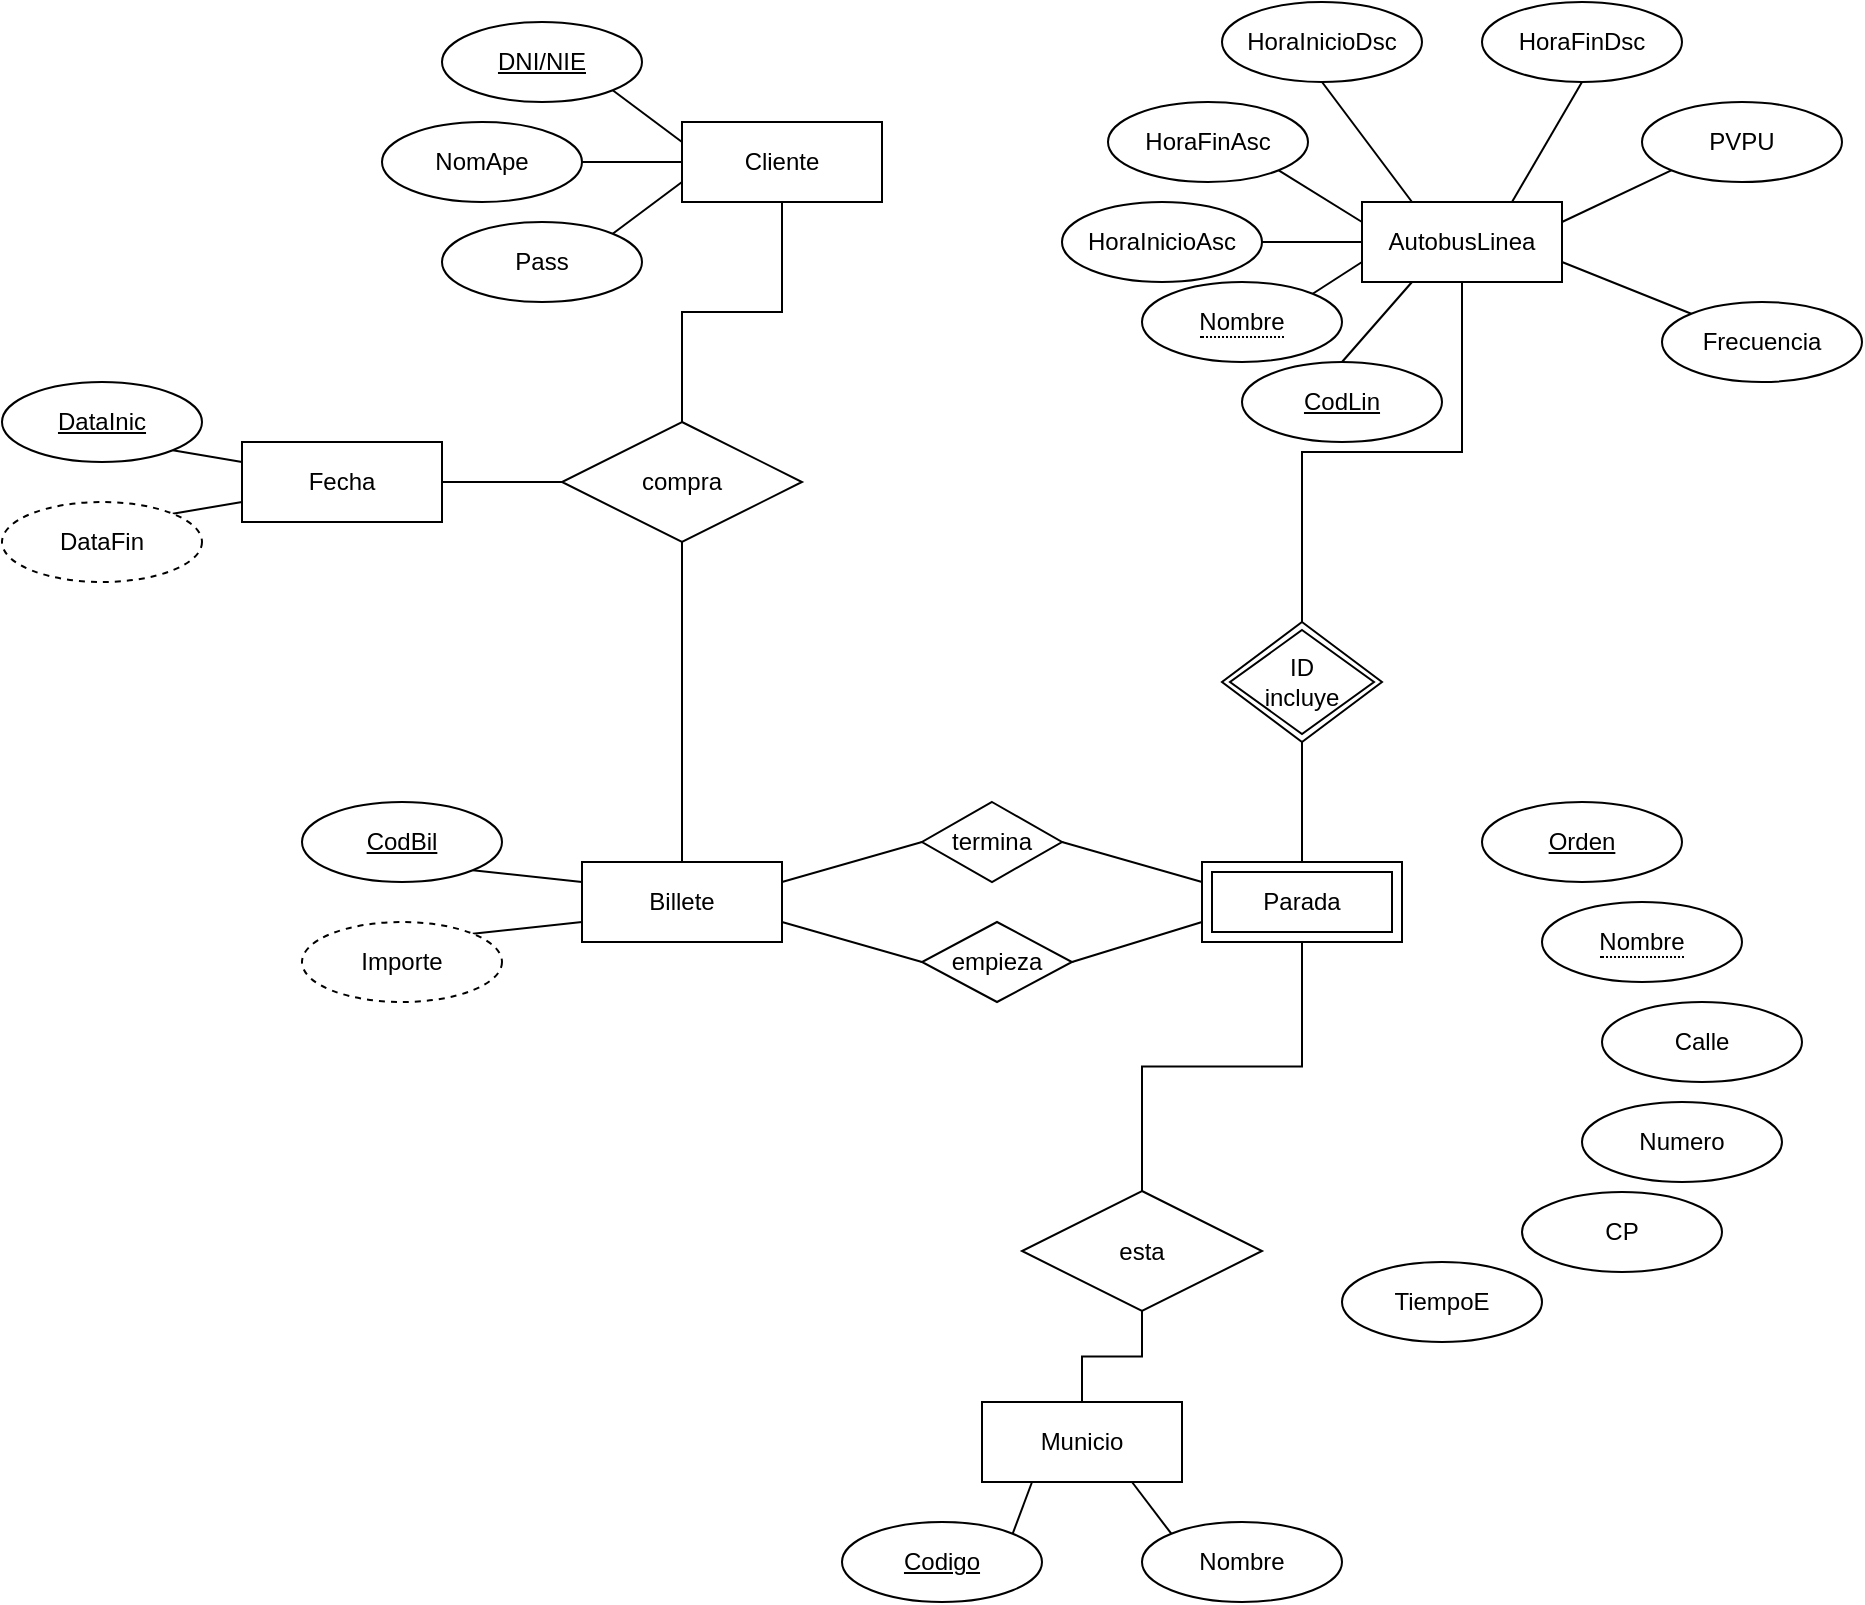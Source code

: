 <mxfile version="15.6.8" type="device"><diagram id="OvVpcNCwDSGXNPwE7iaQ" name="Page-1"><mxGraphModel dx="2264" dy="655" grid="1" gridSize="10" guides="1" tooltips="1" connect="1" arrows="1" fold="1" page="1" pageScale="1" pageWidth="827" pageHeight="1169" math="0" shadow="0"><root><mxCell id="0"/><mxCell id="1" parent="0"/><mxCell id="o8njkAdLLGlydQavCxA5-30" style="edgeStyle=orthogonalEdgeStyle;rounded=0;orthogonalLoop=1;jettySize=auto;html=1;exitX=0.5;exitY=1;exitDx=0;exitDy=0;entryX=0.5;entryY=0;entryDx=0;entryDy=0;endArrow=none;endFill=0;" edge="1" parent="1" source="znGDjfovSy60RJBZocbZ-1" target="o8njkAdLLGlydQavCxA5-1"><mxGeometry relative="1" as="geometry"/></mxCell><mxCell id="o8njkAdLLGlydQavCxA5-36" style="edgeStyle=none;rounded=0;orthogonalLoop=1;jettySize=auto;html=1;exitX=0;exitY=0.5;exitDx=0;exitDy=0;entryX=1;entryY=0.5;entryDx=0;entryDy=0;endArrow=none;endFill=0;" edge="1" parent="1" source="znGDjfovSy60RJBZocbZ-1" target="znGDjfovSy60RJBZocbZ-2"><mxGeometry relative="1" as="geometry"/></mxCell><mxCell id="znGDjfovSy60RJBZocbZ-1" value="Cliente" style="whiteSpace=wrap;html=1;align=center;" parent="1" vertex="1"><mxGeometry x="200" y="260" width="100" height="40" as="geometry"/></mxCell><mxCell id="znGDjfovSy60RJBZocbZ-2" value="NomApe" style="ellipse;whiteSpace=wrap;html=1;align=center;" parent="1" vertex="1"><mxGeometry x="50" y="260" width="100" height="40" as="geometry"/></mxCell><mxCell id="o8njkAdLLGlydQavCxA5-38" style="edgeStyle=none;rounded=0;orthogonalLoop=1;jettySize=auto;html=1;exitX=1;exitY=1;exitDx=0;exitDy=0;entryX=0;entryY=0.25;entryDx=0;entryDy=0;endArrow=none;endFill=0;" edge="1" parent="1" source="znGDjfovSy60RJBZocbZ-3" target="znGDjfovSy60RJBZocbZ-1"><mxGeometry relative="1" as="geometry"/></mxCell><mxCell id="znGDjfovSy60RJBZocbZ-3" value="DNI/NIE" style="ellipse;whiteSpace=wrap;html=1;align=center;fontStyle=4;" parent="1" vertex="1"><mxGeometry x="80" y="210" width="100" height="40" as="geometry"/></mxCell><mxCell id="o8njkAdLLGlydQavCxA5-37" style="edgeStyle=none;rounded=0;orthogonalLoop=1;jettySize=auto;html=1;exitX=1;exitY=0;exitDx=0;exitDy=0;entryX=0;entryY=0.75;entryDx=0;entryDy=0;endArrow=none;endFill=0;" edge="1" parent="1" source="znGDjfovSy60RJBZocbZ-4" target="znGDjfovSy60RJBZocbZ-1"><mxGeometry relative="1" as="geometry"/></mxCell><mxCell id="znGDjfovSy60RJBZocbZ-4" value="Pass" style="ellipse;whiteSpace=wrap;html=1;align=center;" parent="1" vertex="1"><mxGeometry x="80" y="310" width="100" height="40" as="geometry"/></mxCell><mxCell id="o8njkAdLLGlydQavCxA5-32" style="edgeStyle=orthogonalEdgeStyle;rounded=0;orthogonalLoop=1;jettySize=auto;html=1;exitX=0.5;exitY=1;exitDx=0;exitDy=0;entryX=0.5;entryY=0;entryDx=0;entryDy=0;endArrow=none;endFill=0;" edge="1" parent="1" source="znGDjfovSy60RJBZocbZ-5" target="znGDjfovSy60RJBZocbZ-24"><mxGeometry relative="1" as="geometry"/></mxCell><mxCell id="znGDjfovSy60RJBZocbZ-5" value="AutobusLinea" style="whiteSpace=wrap;html=1;align=center;" parent="1" vertex="1"><mxGeometry x="540" y="300" width="100" height="40" as="geometry"/></mxCell><mxCell id="o8njkAdLLGlydQavCxA5-43" style="edgeStyle=none;rounded=0;orthogonalLoop=1;jettySize=auto;html=1;exitX=0.5;exitY=0;exitDx=0;exitDy=0;entryX=0.25;entryY=1;entryDx=0;entryDy=0;endArrow=none;endFill=0;" edge="1" parent="1" source="znGDjfovSy60RJBZocbZ-6" target="znGDjfovSy60RJBZocbZ-5"><mxGeometry relative="1" as="geometry"/></mxCell><mxCell id="znGDjfovSy60RJBZocbZ-6" value="CodLin" style="ellipse;whiteSpace=wrap;html=1;align=center;fontStyle=4;" parent="1" vertex="1"><mxGeometry x="480" y="380" width="100" height="40" as="geometry"/></mxCell><mxCell id="o8njkAdLLGlydQavCxA5-44" style="edgeStyle=none;rounded=0;orthogonalLoop=1;jettySize=auto;html=1;exitX=1;exitY=0;exitDx=0;exitDy=0;entryX=0;entryY=0.75;entryDx=0;entryDy=0;endArrow=none;endFill=0;" edge="1" parent="1" source="znGDjfovSy60RJBZocbZ-7" target="znGDjfovSy60RJBZocbZ-5"><mxGeometry relative="1" as="geometry"/></mxCell><mxCell id="znGDjfovSy60RJBZocbZ-7" value="&lt;span style=&quot;border-bottom: 1px dotted&quot;&gt;Nombre&lt;/span&gt;" style="ellipse;whiteSpace=wrap;html=1;align=center;" parent="1" vertex="1"><mxGeometry x="430" y="340" width="100" height="40" as="geometry"/></mxCell><mxCell id="o8njkAdLLGlydQavCxA5-22" style="edgeStyle=orthogonalEdgeStyle;rounded=0;orthogonalLoop=1;jettySize=auto;html=1;exitX=0.5;exitY=1;exitDx=0;exitDy=0;entryX=0.5;entryY=0;entryDx=0;entryDy=0;endArrow=none;endFill=0;" edge="1" parent="1" source="znGDjfovSy60RJBZocbZ-9" target="znGDjfovSy60RJBZocbZ-27"><mxGeometry relative="1" as="geometry"/></mxCell><mxCell id="znGDjfovSy60RJBZocbZ-9" value="Parada" style="shape=ext;margin=3;double=1;whiteSpace=wrap;html=1;align=center;" parent="1" vertex="1"><mxGeometry x="460" y="630" width="100" height="40" as="geometry"/></mxCell><mxCell id="o8njkAdLLGlydQavCxA5-45" style="edgeStyle=none;rounded=0;orthogonalLoop=1;jettySize=auto;html=1;exitX=1;exitY=0.5;exitDx=0;exitDy=0;entryX=0;entryY=0.5;entryDx=0;entryDy=0;endArrow=none;endFill=0;" edge="1" parent="1" source="znGDjfovSy60RJBZocbZ-10" target="znGDjfovSy60RJBZocbZ-5"><mxGeometry relative="1" as="geometry"/></mxCell><mxCell id="znGDjfovSy60RJBZocbZ-10" value="HoraInicioAsc" style="ellipse;whiteSpace=wrap;html=1;align=center;" parent="1" vertex="1"><mxGeometry x="390" y="300" width="100" height="40" as="geometry"/></mxCell><mxCell id="o8njkAdLLGlydQavCxA5-46" style="edgeStyle=none;rounded=0;orthogonalLoop=1;jettySize=auto;html=1;exitX=1;exitY=1;exitDx=0;exitDy=0;entryX=0;entryY=0.25;entryDx=0;entryDy=0;endArrow=none;endFill=0;" edge="1" parent="1" source="znGDjfovSy60RJBZocbZ-11" target="znGDjfovSy60RJBZocbZ-5"><mxGeometry relative="1" as="geometry"/></mxCell><mxCell id="znGDjfovSy60RJBZocbZ-11" value="HoraFinAsc" style="ellipse;whiteSpace=wrap;html=1;align=center;" parent="1" vertex="1"><mxGeometry x="413" y="250" width="100" height="40" as="geometry"/></mxCell><mxCell id="o8njkAdLLGlydQavCxA5-47" style="edgeStyle=none;rounded=0;orthogonalLoop=1;jettySize=auto;html=1;exitX=0.5;exitY=1;exitDx=0;exitDy=0;entryX=0.25;entryY=0;entryDx=0;entryDy=0;endArrow=none;endFill=0;" edge="1" parent="1" source="znGDjfovSy60RJBZocbZ-12" target="znGDjfovSy60RJBZocbZ-5"><mxGeometry relative="1" as="geometry"/></mxCell><mxCell id="znGDjfovSy60RJBZocbZ-12" value="HoraInicioDsc" style="ellipse;whiteSpace=wrap;html=1;align=center;" parent="1" vertex="1"><mxGeometry x="470" y="200" width="100" height="40" as="geometry"/></mxCell><mxCell id="o8njkAdLLGlydQavCxA5-48" style="edgeStyle=none;rounded=0;orthogonalLoop=1;jettySize=auto;html=1;exitX=0.5;exitY=1;exitDx=0;exitDy=0;entryX=0.75;entryY=0;entryDx=0;entryDy=0;endArrow=none;endFill=0;" edge="1" parent="1" source="znGDjfovSy60RJBZocbZ-13" target="znGDjfovSy60RJBZocbZ-5"><mxGeometry relative="1" as="geometry"/></mxCell><mxCell id="znGDjfovSy60RJBZocbZ-13" value="HoraFinDsc" style="ellipse;whiteSpace=wrap;html=1;align=center;" parent="1" vertex="1"><mxGeometry x="600" y="200" width="100" height="40" as="geometry"/></mxCell><mxCell id="o8njkAdLLGlydQavCxA5-50" style="edgeStyle=none;rounded=0;orthogonalLoop=1;jettySize=auto;html=1;exitX=0;exitY=0;exitDx=0;exitDy=0;entryX=1;entryY=0.75;entryDx=0;entryDy=0;endArrow=none;endFill=0;" edge="1" parent="1" source="znGDjfovSy60RJBZocbZ-14" target="znGDjfovSy60RJBZocbZ-5"><mxGeometry relative="1" as="geometry"/></mxCell><mxCell id="znGDjfovSy60RJBZocbZ-14" value="Frecuencia" style="ellipse;whiteSpace=wrap;html=1;align=center;" parent="1" vertex="1"><mxGeometry x="690" y="350" width="100" height="40" as="geometry"/></mxCell><mxCell id="znGDjfovSy60RJBZocbZ-15" value="Orden" style="ellipse;whiteSpace=wrap;html=1;align=center;fontStyle=4;" parent="1" vertex="1"><mxGeometry x="600" y="600" width="100" height="40" as="geometry"/></mxCell><mxCell id="znGDjfovSy60RJBZocbZ-16" value="&lt;span style=&quot;border-bottom: 1px dotted&quot;&gt;Nombre&lt;/span&gt;" style="ellipse;whiteSpace=wrap;html=1;align=center;" parent="1" vertex="1"><mxGeometry x="630" y="650" width="100" height="40" as="geometry"/></mxCell><mxCell id="znGDjfovSy60RJBZocbZ-17" value="Calle" style="ellipse;whiteSpace=wrap;html=1;align=center;" parent="1" vertex="1"><mxGeometry x="660" y="700" width="100" height="40" as="geometry"/></mxCell><mxCell id="znGDjfovSy60RJBZocbZ-19" value="Numero" style="ellipse;whiteSpace=wrap;html=1;align=center;" parent="1" vertex="1"><mxGeometry x="650" y="750" width="100" height="40" as="geometry"/></mxCell><mxCell id="znGDjfovSy60RJBZocbZ-20" value="CP" style="ellipse;whiteSpace=wrap;html=1;align=center;" parent="1" vertex="1"><mxGeometry x="620" y="795" width="100" height="40" as="geometry"/></mxCell><mxCell id="znGDjfovSy60RJBZocbZ-21" value="Municio" style="whiteSpace=wrap;html=1;align=center;" parent="1" vertex="1"><mxGeometry x="350" y="900" width="100" height="40" as="geometry"/></mxCell><mxCell id="o8njkAdLLGlydQavCxA5-34" style="rounded=0;orthogonalLoop=1;jettySize=auto;html=1;exitX=1;exitY=0;exitDx=0;exitDy=0;entryX=0.25;entryY=1;entryDx=0;entryDy=0;endArrow=none;endFill=0;" edge="1" parent="1" source="znGDjfovSy60RJBZocbZ-22" target="znGDjfovSy60RJBZocbZ-21"><mxGeometry relative="1" as="geometry"/></mxCell><mxCell id="znGDjfovSy60RJBZocbZ-22" value="Codigo" style="ellipse;whiteSpace=wrap;html=1;align=center;fontStyle=4;" parent="1" vertex="1"><mxGeometry x="280" y="960" width="100" height="40" as="geometry"/></mxCell><mxCell id="o8njkAdLLGlydQavCxA5-35" style="edgeStyle=none;rounded=0;orthogonalLoop=1;jettySize=auto;html=1;exitX=0;exitY=0;exitDx=0;exitDy=0;entryX=0.75;entryY=1;entryDx=0;entryDy=0;endArrow=none;endFill=0;" edge="1" parent="1" source="znGDjfovSy60RJBZocbZ-23" target="znGDjfovSy60RJBZocbZ-21"><mxGeometry relative="1" as="geometry"/></mxCell><mxCell id="znGDjfovSy60RJBZocbZ-23" value="Nombre" style="ellipse;whiteSpace=wrap;html=1;align=center;" parent="1" vertex="1"><mxGeometry x="430" y="960" width="100" height="40" as="geometry"/></mxCell><mxCell id="o8njkAdLLGlydQavCxA5-33" style="edgeStyle=orthogonalEdgeStyle;rounded=0;orthogonalLoop=1;jettySize=auto;html=1;exitX=0.5;exitY=1;exitDx=0;exitDy=0;entryX=0.5;entryY=0;entryDx=0;entryDy=0;endArrow=none;endFill=0;" edge="1" parent="1" source="znGDjfovSy60RJBZocbZ-24" target="znGDjfovSy60RJBZocbZ-9"><mxGeometry relative="1" as="geometry"/></mxCell><mxCell id="znGDjfovSy60RJBZocbZ-24" value="ID&lt;br&gt;incluye" style="shape=rhombus;double=1;perimeter=rhombusPerimeter;whiteSpace=wrap;html=1;align=center;" parent="1" vertex="1"><mxGeometry x="470" y="510" width="80" height="60" as="geometry"/></mxCell><mxCell id="znGDjfovSy60RJBZocbZ-29" style="edgeStyle=orthogonalEdgeStyle;rounded=0;orthogonalLoop=1;jettySize=auto;html=1;exitX=0.5;exitY=1;exitDx=0;exitDy=0;entryX=0.5;entryY=0;entryDx=0;entryDy=0;endArrow=none;endFill=0;" parent="1" source="znGDjfovSy60RJBZocbZ-27" target="znGDjfovSy60RJBZocbZ-21" edge="1"><mxGeometry relative="1" as="geometry"/></mxCell><mxCell id="znGDjfovSy60RJBZocbZ-27" value="esta" style="shape=rhombus;perimeter=rhombusPerimeter;whiteSpace=wrap;html=1;align=center;" parent="1" vertex="1"><mxGeometry x="370" y="794.5" width="120" height="60" as="geometry"/></mxCell><mxCell id="o8njkAdLLGlydQavCxA5-49" style="edgeStyle=none;rounded=0;orthogonalLoop=1;jettySize=auto;html=1;exitX=0;exitY=1;exitDx=0;exitDy=0;entryX=1;entryY=0.25;entryDx=0;entryDy=0;endArrow=none;endFill=0;" edge="1" parent="1" source="znGDjfovSy60RJBZocbZ-30" target="znGDjfovSy60RJBZocbZ-5"><mxGeometry relative="1" as="geometry"/></mxCell><mxCell id="znGDjfovSy60RJBZocbZ-30" value="PVPU" style="ellipse;whiteSpace=wrap;html=1;align=center;" parent="1" vertex="1"><mxGeometry x="680" y="250" width="100" height="40" as="geometry"/></mxCell><mxCell id="znGDjfovSy60RJBZocbZ-31" value="TiempoE" style="ellipse;whiteSpace=wrap;html=1;align=center;" parent="1" vertex="1"><mxGeometry x="530" y="830" width="100" height="40" as="geometry"/></mxCell><mxCell id="znGDjfovSy60RJBZocbZ-32" value="Billete" style="whiteSpace=wrap;html=1;align=center;" parent="1" vertex="1"><mxGeometry x="150" y="630" width="100" height="40" as="geometry"/></mxCell><mxCell id="o8njkAdLLGlydQavCxA5-39" style="edgeStyle=none;rounded=0;orthogonalLoop=1;jettySize=auto;html=1;exitX=1;exitY=1;exitDx=0;exitDy=0;entryX=0;entryY=0.25;entryDx=0;entryDy=0;endArrow=none;endFill=0;" edge="1" parent="1" source="znGDjfovSy60RJBZocbZ-33" target="znGDjfovSy60RJBZocbZ-32"><mxGeometry relative="1" as="geometry"/></mxCell><mxCell id="znGDjfovSy60RJBZocbZ-33" value="CodBil" style="ellipse;whiteSpace=wrap;html=1;align=center;fontStyle=4;" parent="1" vertex="1"><mxGeometry x="10" y="600" width="100" height="40" as="geometry"/></mxCell><mxCell id="o8njkAdLLGlydQavCxA5-29" style="edgeStyle=orthogonalEdgeStyle;rounded=0;orthogonalLoop=1;jettySize=auto;html=1;exitX=0.5;exitY=1;exitDx=0;exitDy=0;entryX=0.5;entryY=0;entryDx=0;entryDy=0;endArrow=none;endFill=0;" edge="1" parent="1" source="o8njkAdLLGlydQavCxA5-1" target="znGDjfovSy60RJBZocbZ-32"><mxGeometry relative="1" as="geometry"/></mxCell><mxCell id="o8njkAdLLGlydQavCxA5-1" value="compra" style="shape=rhombus;perimeter=rhombusPerimeter;whiteSpace=wrap;html=1;align=center;" vertex="1" parent="1"><mxGeometry x="140" y="410" width="120" height="60" as="geometry"/></mxCell><mxCell id="o8njkAdLLGlydQavCxA5-53" style="edgeStyle=none;rounded=0;orthogonalLoop=1;jettySize=auto;html=1;exitX=1;exitY=0.5;exitDx=0;exitDy=0;entryX=0;entryY=0.75;entryDx=0;entryDy=0;endArrow=none;endFill=0;" edge="1" parent="1" source="o8njkAdLLGlydQavCxA5-4" target="znGDjfovSy60RJBZocbZ-9"><mxGeometry relative="1" as="geometry"/></mxCell><mxCell id="o8njkAdLLGlydQavCxA5-54" style="edgeStyle=none;rounded=0;orthogonalLoop=1;jettySize=auto;html=1;exitX=0;exitY=0.5;exitDx=0;exitDy=0;entryX=1;entryY=0.75;entryDx=0;entryDy=0;endArrow=none;endFill=0;" edge="1" parent="1" source="o8njkAdLLGlydQavCxA5-4" target="znGDjfovSy60RJBZocbZ-32"><mxGeometry relative="1" as="geometry"/></mxCell><mxCell id="o8njkAdLLGlydQavCxA5-4" value="empieza" style="shape=rhombus;perimeter=rhombusPerimeter;whiteSpace=wrap;html=1;align=center;" vertex="1" parent="1"><mxGeometry x="320" y="660" width="75" height="40" as="geometry"/></mxCell><mxCell id="o8njkAdLLGlydQavCxA5-51" style="edgeStyle=none;rounded=0;orthogonalLoop=1;jettySize=auto;html=1;exitX=1;exitY=0.5;exitDx=0;exitDy=0;entryX=0;entryY=0.25;entryDx=0;entryDy=0;endArrow=none;endFill=0;" edge="1" parent="1" source="o8njkAdLLGlydQavCxA5-5" target="znGDjfovSy60RJBZocbZ-9"><mxGeometry relative="1" as="geometry"/></mxCell><mxCell id="o8njkAdLLGlydQavCxA5-52" style="edgeStyle=none;rounded=0;orthogonalLoop=1;jettySize=auto;html=1;exitX=0;exitY=0.5;exitDx=0;exitDy=0;entryX=1;entryY=0.25;entryDx=0;entryDy=0;endArrow=none;endFill=0;" edge="1" parent="1" source="o8njkAdLLGlydQavCxA5-5" target="znGDjfovSy60RJBZocbZ-32"><mxGeometry relative="1" as="geometry"/></mxCell><mxCell id="o8njkAdLLGlydQavCxA5-5" value="termina" style="shape=rhombus;perimeter=rhombusPerimeter;whiteSpace=wrap;html=1;align=center;" vertex="1" parent="1"><mxGeometry x="320" y="600" width="70" height="40" as="geometry"/></mxCell><mxCell id="o8njkAdLLGlydQavCxA5-31" style="edgeStyle=orthogonalEdgeStyle;rounded=0;orthogonalLoop=1;jettySize=auto;html=1;exitX=1;exitY=0.5;exitDx=0;exitDy=0;entryX=0;entryY=0.5;entryDx=0;entryDy=0;endArrow=none;endFill=0;" edge="1" parent="1" source="o8njkAdLLGlydQavCxA5-10" target="o8njkAdLLGlydQavCxA5-1"><mxGeometry relative="1" as="geometry"/></mxCell><mxCell id="o8njkAdLLGlydQavCxA5-10" value="Fecha" style="whiteSpace=wrap;html=1;align=center;" vertex="1" parent="1"><mxGeometry x="-20" y="420" width="100" height="40" as="geometry"/></mxCell><mxCell id="o8njkAdLLGlydQavCxA5-41" style="edgeStyle=none;rounded=0;orthogonalLoop=1;jettySize=auto;html=1;exitX=1;exitY=1;exitDx=0;exitDy=0;entryX=0;entryY=0.25;entryDx=0;entryDy=0;endArrow=none;endFill=0;" edge="1" parent="1" source="o8njkAdLLGlydQavCxA5-12" target="o8njkAdLLGlydQavCxA5-10"><mxGeometry relative="1" as="geometry"/></mxCell><mxCell id="o8njkAdLLGlydQavCxA5-12" value="&lt;u&gt;DataInic&lt;/u&gt;" style="ellipse;whiteSpace=wrap;html=1;align=center;" vertex="1" parent="1"><mxGeometry x="-140" y="390" width="100" height="40" as="geometry"/></mxCell><mxCell id="o8njkAdLLGlydQavCxA5-42" style="edgeStyle=none;rounded=0;orthogonalLoop=1;jettySize=auto;html=1;exitX=1;exitY=0;exitDx=0;exitDy=0;entryX=0;entryY=0.75;entryDx=0;entryDy=0;endArrow=none;endFill=0;" edge="1" parent="1" source="o8njkAdLLGlydQavCxA5-14" target="o8njkAdLLGlydQavCxA5-10"><mxGeometry relative="1" as="geometry"/></mxCell><mxCell id="o8njkAdLLGlydQavCxA5-14" value="DataFin" style="ellipse;whiteSpace=wrap;html=1;align=center;dashed=1;" vertex="1" parent="1"><mxGeometry x="-140" y="450" width="100" height="40" as="geometry"/></mxCell><mxCell id="o8njkAdLLGlydQavCxA5-40" style="edgeStyle=none;rounded=0;orthogonalLoop=1;jettySize=auto;html=1;exitX=1;exitY=0;exitDx=0;exitDy=0;entryX=0;entryY=0.75;entryDx=0;entryDy=0;endArrow=none;endFill=0;" edge="1" parent="1" source="o8njkAdLLGlydQavCxA5-17" target="znGDjfovSy60RJBZocbZ-32"><mxGeometry relative="1" as="geometry"/></mxCell><mxCell id="o8njkAdLLGlydQavCxA5-17" value="Importe" style="ellipse;whiteSpace=wrap;html=1;align=center;dashed=1;" vertex="1" parent="1"><mxGeometry x="10" y="660" width="100" height="40" as="geometry"/></mxCell></root></mxGraphModel></diagram></mxfile>